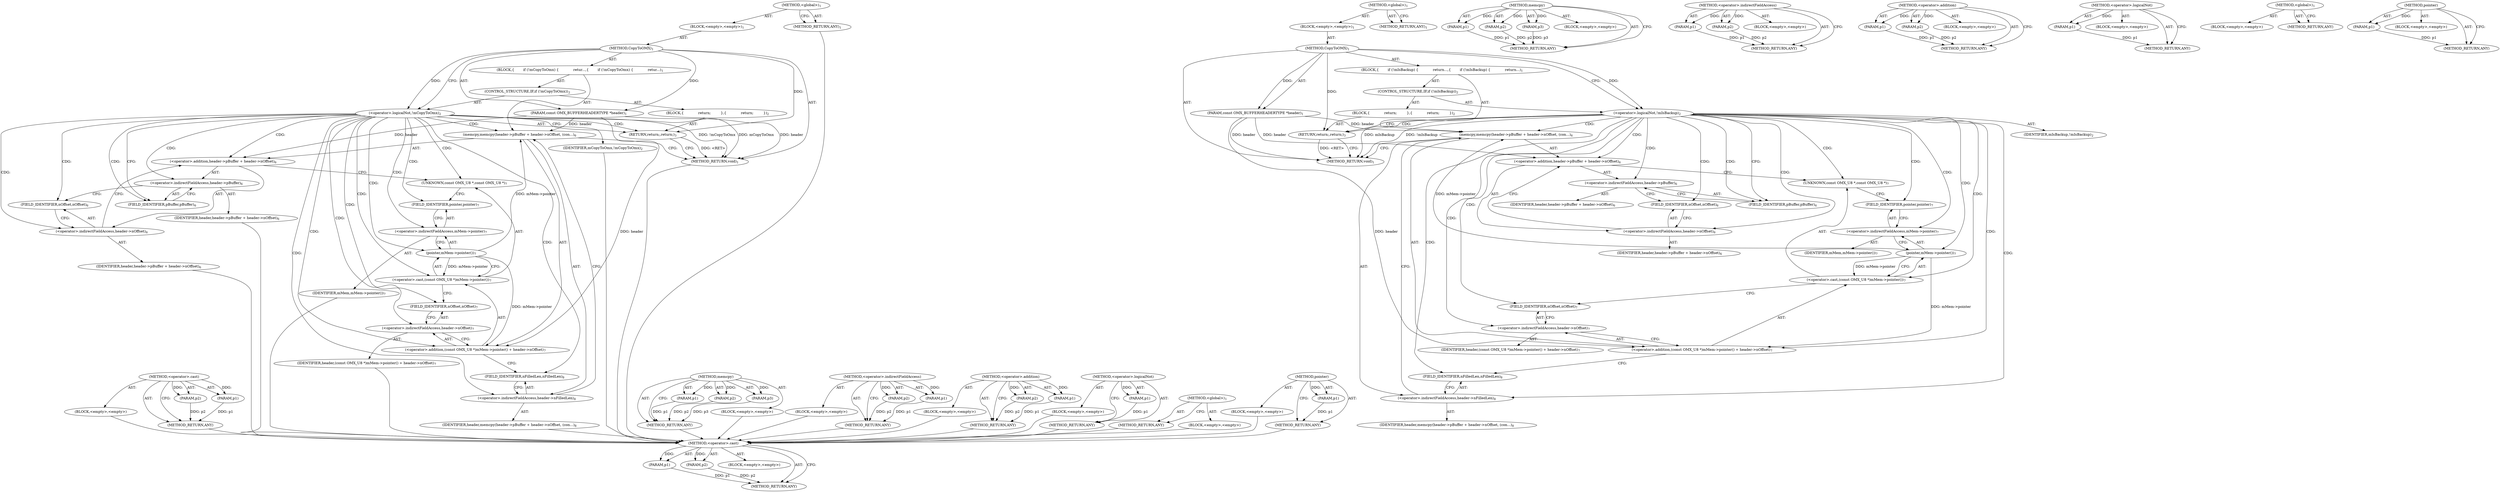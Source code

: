 digraph "pointer" {
vulnerable_74 [label=<(METHOD,&lt;operator&gt;.cast)>];
vulnerable_75 [label=<(PARAM,p1)>];
vulnerable_76 [label=<(PARAM,p2)>];
vulnerable_77 [label=<(BLOCK,&lt;empty&gt;,&lt;empty&gt;)>];
vulnerable_78 [label=<(METHOD_RETURN,ANY)>];
vulnerable_6 [label=<(METHOD,&lt;global&gt;)<SUB>1</SUB>>];
vulnerable_7 [label=<(BLOCK,&lt;empty&gt;,&lt;empty&gt;)<SUB>1</SUB>>];
vulnerable_8 [label=<(METHOD,CopyToOMX)<SUB>1</SUB>>];
vulnerable_9 [label=<(PARAM,const OMX_BUFFERHEADERTYPE *header)<SUB>1</SUB>>];
vulnerable_10 [label=<(BLOCK,{
        if (!mIsBackup) {
             return...,{
        if (!mIsBackup) {
             return...)<SUB>1</SUB>>];
vulnerable_11 [label=<(CONTROL_STRUCTURE,IF,if (!mIsBackup))<SUB>2</SUB>>];
vulnerable_12 [label=<(&lt;operator&gt;.logicalNot,!mIsBackup)<SUB>2</SUB>>];
vulnerable_13 [label=<(IDENTIFIER,mIsBackup,!mIsBackup)<SUB>2</SUB>>];
vulnerable_14 [label=<(BLOCK,{
             return;
         },{
             return;
         })<SUB>2</SUB>>];
vulnerable_15 [label=<(RETURN,return;,return;)<SUB>3</SUB>>];
vulnerable_16 [label=<(memcpy,memcpy(header-&gt;pBuffer + header-&gt;nOffset,
 (con...)<SUB>6</SUB>>];
vulnerable_17 [label=<(&lt;operator&gt;.addition,header-&gt;pBuffer + header-&gt;nOffset)<SUB>6</SUB>>];
vulnerable_18 [label=<(&lt;operator&gt;.indirectFieldAccess,header-&gt;pBuffer)<SUB>6</SUB>>];
vulnerable_19 [label=<(IDENTIFIER,header,header-&gt;pBuffer + header-&gt;nOffset)<SUB>6</SUB>>];
vulnerable_20 [label=<(FIELD_IDENTIFIER,pBuffer,pBuffer)<SUB>6</SUB>>];
vulnerable_21 [label=<(&lt;operator&gt;.indirectFieldAccess,header-&gt;nOffset)<SUB>6</SUB>>];
vulnerable_22 [label=<(IDENTIFIER,header,header-&gt;pBuffer + header-&gt;nOffset)<SUB>6</SUB>>];
vulnerable_23 [label=<(FIELD_IDENTIFIER,nOffset,nOffset)<SUB>6</SUB>>];
vulnerable_24 [label=<(&lt;operator&gt;.addition,(const OMX_U8 *)mMem-&gt;pointer() + header-&gt;nOffset)<SUB>7</SUB>>];
vulnerable_25 [label=<(&lt;operator&gt;.cast,(const OMX_U8 *)mMem-&gt;pointer())<SUB>7</SUB>>];
vulnerable_26 [label=<(UNKNOWN,const OMX_U8 *,const OMX_U8 *)<SUB>7</SUB>>];
vulnerable_27 [label=<(pointer,mMem-&gt;pointer())<SUB>7</SUB>>];
vulnerable_28 [label=<(&lt;operator&gt;.indirectFieldAccess,mMem-&gt;pointer)<SUB>7</SUB>>];
vulnerable_29 [label=<(IDENTIFIER,mMem,mMem-&gt;pointer())<SUB>7</SUB>>];
vulnerable_30 [label=<(FIELD_IDENTIFIER,pointer,pointer)<SUB>7</SUB>>];
vulnerable_31 [label=<(&lt;operator&gt;.indirectFieldAccess,header-&gt;nOffset)<SUB>7</SUB>>];
vulnerable_32 [label=<(IDENTIFIER,header,(const OMX_U8 *)mMem-&gt;pointer() + header-&gt;nOffset)<SUB>7</SUB>>];
vulnerable_33 [label=<(FIELD_IDENTIFIER,nOffset,nOffset)<SUB>7</SUB>>];
vulnerable_34 [label=<(&lt;operator&gt;.indirectFieldAccess,header-&gt;nFilledLen)<SUB>8</SUB>>];
vulnerable_35 [label=<(IDENTIFIER,header,memcpy(header-&gt;pBuffer + header-&gt;nOffset,
 (con...)<SUB>8</SUB>>];
vulnerable_36 [label=<(FIELD_IDENTIFIER,nFilledLen,nFilledLen)<SUB>8</SUB>>];
vulnerable_37 [label=<(METHOD_RETURN,void)<SUB>1</SUB>>];
vulnerable_39 [label=<(METHOD_RETURN,ANY)<SUB>1</SUB>>];
vulnerable_58 [label=<(METHOD,memcpy)>];
vulnerable_59 [label=<(PARAM,p1)>];
vulnerable_60 [label=<(PARAM,p2)>];
vulnerable_61 [label=<(PARAM,p3)>];
vulnerable_62 [label=<(BLOCK,&lt;empty&gt;,&lt;empty&gt;)>];
vulnerable_63 [label=<(METHOD_RETURN,ANY)>];
vulnerable_69 [label=<(METHOD,&lt;operator&gt;.indirectFieldAccess)>];
vulnerable_70 [label=<(PARAM,p1)>];
vulnerable_71 [label=<(PARAM,p2)>];
vulnerable_72 [label=<(BLOCK,&lt;empty&gt;,&lt;empty&gt;)>];
vulnerable_73 [label=<(METHOD_RETURN,ANY)>];
vulnerable_64 [label=<(METHOD,&lt;operator&gt;.addition)>];
vulnerable_65 [label=<(PARAM,p1)>];
vulnerable_66 [label=<(PARAM,p2)>];
vulnerable_67 [label=<(BLOCK,&lt;empty&gt;,&lt;empty&gt;)>];
vulnerable_68 [label=<(METHOD_RETURN,ANY)>];
vulnerable_54 [label=<(METHOD,&lt;operator&gt;.logicalNot)>];
vulnerable_55 [label=<(PARAM,p1)>];
vulnerable_56 [label=<(BLOCK,&lt;empty&gt;,&lt;empty&gt;)>];
vulnerable_57 [label=<(METHOD_RETURN,ANY)>];
vulnerable_48 [label=<(METHOD,&lt;global&gt;)<SUB>1</SUB>>];
vulnerable_49 [label=<(BLOCK,&lt;empty&gt;,&lt;empty&gt;)>];
vulnerable_50 [label=<(METHOD_RETURN,ANY)>];
vulnerable_79 [label=<(METHOD,pointer)>];
vulnerable_80 [label=<(PARAM,p1)>];
vulnerable_81 [label=<(BLOCK,&lt;empty&gt;,&lt;empty&gt;)>];
vulnerable_82 [label=<(METHOD_RETURN,ANY)>];
fixed_74 [label=<(METHOD,&lt;operator&gt;.cast)>];
fixed_75 [label=<(PARAM,p1)>];
fixed_76 [label=<(PARAM,p2)>];
fixed_77 [label=<(BLOCK,&lt;empty&gt;,&lt;empty&gt;)>];
fixed_78 [label=<(METHOD_RETURN,ANY)>];
fixed_6 [label=<(METHOD,&lt;global&gt;)<SUB>1</SUB>>];
fixed_7 [label=<(BLOCK,&lt;empty&gt;,&lt;empty&gt;)<SUB>1</SUB>>];
fixed_8 [label=<(METHOD,CopyToOMX)<SUB>1</SUB>>];
fixed_9 [label=<(PARAM,const OMX_BUFFERHEADERTYPE *header)<SUB>1</SUB>>];
fixed_10 [label=<(BLOCK,{
        if (!mCopyToOmx) {
             retur...,{
        if (!mCopyToOmx) {
             retur...)<SUB>1</SUB>>];
fixed_11 [label=<(CONTROL_STRUCTURE,IF,if (!mCopyToOmx))<SUB>2</SUB>>];
fixed_12 [label=<(&lt;operator&gt;.logicalNot,!mCopyToOmx)<SUB>2</SUB>>];
fixed_13 [label=<(IDENTIFIER,mCopyToOmx,!mCopyToOmx)<SUB>2</SUB>>];
fixed_14 [label=<(BLOCK,{
             return;
         },{
             return;
         })<SUB>2</SUB>>];
fixed_15 [label=<(RETURN,return;,return;)<SUB>3</SUB>>];
fixed_16 [label=<(memcpy,memcpy(header-&gt;pBuffer + header-&gt;nOffset,
 (con...)<SUB>6</SUB>>];
fixed_17 [label=<(&lt;operator&gt;.addition,header-&gt;pBuffer + header-&gt;nOffset)<SUB>6</SUB>>];
fixed_18 [label=<(&lt;operator&gt;.indirectFieldAccess,header-&gt;pBuffer)<SUB>6</SUB>>];
fixed_19 [label=<(IDENTIFIER,header,header-&gt;pBuffer + header-&gt;nOffset)<SUB>6</SUB>>];
fixed_20 [label=<(FIELD_IDENTIFIER,pBuffer,pBuffer)<SUB>6</SUB>>];
fixed_21 [label=<(&lt;operator&gt;.indirectFieldAccess,header-&gt;nOffset)<SUB>6</SUB>>];
fixed_22 [label=<(IDENTIFIER,header,header-&gt;pBuffer + header-&gt;nOffset)<SUB>6</SUB>>];
fixed_23 [label=<(FIELD_IDENTIFIER,nOffset,nOffset)<SUB>6</SUB>>];
fixed_24 [label=<(&lt;operator&gt;.addition,(const OMX_U8 *)mMem-&gt;pointer() + header-&gt;nOffset)<SUB>7</SUB>>];
fixed_25 [label=<(&lt;operator&gt;.cast,(const OMX_U8 *)mMem-&gt;pointer())<SUB>7</SUB>>];
fixed_26 [label=<(UNKNOWN,const OMX_U8 *,const OMX_U8 *)<SUB>7</SUB>>];
fixed_27 [label=<(pointer,mMem-&gt;pointer())<SUB>7</SUB>>];
fixed_28 [label=<(&lt;operator&gt;.indirectFieldAccess,mMem-&gt;pointer)<SUB>7</SUB>>];
fixed_29 [label=<(IDENTIFIER,mMem,mMem-&gt;pointer())<SUB>7</SUB>>];
fixed_30 [label=<(FIELD_IDENTIFIER,pointer,pointer)<SUB>7</SUB>>];
fixed_31 [label=<(&lt;operator&gt;.indirectFieldAccess,header-&gt;nOffset)<SUB>7</SUB>>];
fixed_32 [label=<(IDENTIFIER,header,(const OMX_U8 *)mMem-&gt;pointer() + header-&gt;nOffset)<SUB>7</SUB>>];
fixed_33 [label=<(FIELD_IDENTIFIER,nOffset,nOffset)<SUB>7</SUB>>];
fixed_34 [label=<(&lt;operator&gt;.indirectFieldAccess,header-&gt;nFilledLen)<SUB>8</SUB>>];
fixed_35 [label=<(IDENTIFIER,header,memcpy(header-&gt;pBuffer + header-&gt;nOffset,
 (con...)<SUB>8</SUB>>];
fixed_36 [label=<(FIELD_IDENTIFIER,nFilledLen,nFilledLen)<SUB>8</SUB>>];
fixed_37 [label=<(METHOD_RETURN,void)<SUB>1</SUB>>];
fixed_39 [label=<(METHOD_RETURN,ANY)<SUB>1</SUB>>];
fixed_58 [label=<(METHOD,memcpy)>];
fixed_59 [label=<(PARAM,p1)>];
fixed_60 [label=<(PARAM,p2)>];
fixed_61 [label=<(PARAM,p3)>];
fixed_62 [label=<(BLOCK,&lt;empty&gt;,&lt;empty&gt;)>];
fixed_63 [label=<(METHOD_RETURN,ANY)>];
fixed_69 [label=<(METHOD,&lt;operator&gt;.indirectFieldAccess)>];
fixed_70 [label=<(PARAM,p1)>];
fixed_71 [label=<(PARAM,p2)>];
fixed_72 [label=<(BLOCK,&lt;empty&gt;,&lt;empty&gt;)>];
fixed_73 [label=<(METHOD_RETURN,ANY)>];
fixed_64 [label=<(METHOD,&lt;operator&gt;.addition)>];
fixed_65 [label=<(PARAM,p1)>];
fixed_66 [label=<(PARAM,p2)>];
fixed_67 [label=<(BLOCK,&lt;empty&gt;,&lt;empty&gt;)>];
fixed_68 [label=<(METHOD_RETURN,ANY)>];
fixed_54 [label=<(METHOD,&lt;operator&gt;.logicalNot)>];
fixed_55 [label=<(PARAM,p1)>];
fixed_56 [label=<(BLOCK,&lt;empty&gt;,&lt;empty&gt;)>];
fixed_57 [label=<(METHOD_RETURN,ANY)>];
fixed_48 [label=<(METHOD,&lt;global&gt;)<SUB>1</SUB>>];
fixed_49 [label=<(BLOCK,&lt;empty&gt;,&lt;empty&gt;)>];
fixed_50 [label=<(METHOD_RETURN,ANY)>];
fixed_79 [label=<(METHOD,pointer)>];
fixed_80 [label=<(PARAM,p1)>];
fixed_81 [label=<(BLOCK,&lt;empty&gt;,&lt;empty&gt;)>];
fixed_82 [label=<(METHOD_RETURN,ANY)>];
vulnerable_74 -> vulnerable_75  [key=0, label="AST: "];
vulnerable_74 -> vulnerable_75  [key=1, label="DDG: "];
vulnerable_74 -> vulnerable_77  [key=0, label="AST: "];
vulnerable_74 -> vulnerable_76  [key=0, label="AST: "];
vulnerable_74 -> vulnerable_76  [key=1, label="DDG: "];
vulnerable_74 -> vulnerable_78  [key=0, label="AST: "];
vulnerable_74 -> vulnerable_78  [key=1, label="CFG: "];
vulnerable_75 -> vulnerable_78  [key=0, label="DDG: p1"];
vulnerable_76 -> vulnerable_78  [key=0, label="DDG: p2"];
vulnerable_6 -> vulnerable_7  [key=0, label="AST: "];
vulnerable_6 -> vulnerable_39  [key=0, label="AST: "];
vulnerable_6 -> vulnerable_39  [key=1, label="CFG: "];
vulnerable_7 -> vulnerable_8  [key=0, label="AST: "];
vulnerable_8 -> vulnerable_9  [key=0, label="AST: "];
vulnerable_8 -> vulnerable_9  [key=1, label="DDG: "];
vulnerable_8 -> vulnerable_10  [key=0, label="AST: "];
vulnerable_8 -> vulnerable_37  [key=0, label="AST: "];
vulnerable_8 -> vulnerable_12  [key=0, label="CFG: "];
vulnerable_8 -> vulnerable_12  [key=1, label="DDG: "];
vulnerable_8 -> vulnerable_15  [key=0, label="DDG: "];
vulnerable_9 -> vulnerable_37  [key=0, label="DDG: header"];
vulnerable_9 -> vulnerable_16  [key=0, label="DDG: header"];
vulnerable_9 -> vulnerable_17  [key=0, label="DDG: header"];
vulnerable_9 -> vulnerable_24  [key=0, label="DDG: header"];
vulnerable_10 -> vulnerable_11  [key=0, label="AST: "];
vulnerable_10 -> vulnerable_16  [key=0, label="AST: "];
vulnerable_11 -> vulnerable_12  [key=0, label="AST: "];
vulnerable_11 -> vulnerable_14  [key=0, label="AST: "];
vulnerable_12 -> vulnerable_13  [key=0, label="AST: "];
vulnerable_12 -> vulnerable_15  [key=0, label="CFG: "];
vulnerable_12 -> vulnerable_15  [key=1, label="CDG: "];
vulnerable_12 -> vulnerable_20  [key=0, label="CFG: "];
vulnerable_12 -> vulnerable_20  [key=1, label="CDG: "];
vulnerable_12 -> vulnerable_37  [key=0, label="DDG: !mIsBackup"];
vulnerable_12 -> vulnerable_37  [key=1, label="DDG: mIsBackup"];
vulnerable_12 -> vulnerable_24  [key=0, label="CDG: "];
vulnerable_12 -> vulnerable_16  [key=0, label="CDG: "];
vulnerable_12 -> vulnerable_17  [key=0, label="CDG: "];
vulnerable_12 -> vulnerable_30  [key=0, label="CDG: "];
vulnerable_12 -> vulnerable_34  [key=0, label="CDG: "];
vulnerable_12 -> vulnerable_21  [key=0, label="CDG: "];
vulnerable_12 -> vulnerable_18  [key=0, label="CDG: "];
vulnerable_12 -> vulnerable_33  [key=0, label="CDG: "];
vulnerable_12 -> vulnerable_26  [key=0, label="CDG: "];
vulnerable_12 -> vulnerable_23  [key=0, label="CDG: "];
vulnerable_12 -> vulnerable_28  [key=0, label="CDG: "];
vulnerable_12 -> vulnerable_36  [key=0, label="CDG: "];
vulnerable_12 -> vulnerable_25  [key=0, label="CDG: "];
vulnerable_12 -> vulnerable_27  [key=0, label="CDG: "];
vulnerable_12 -> vulnerable_31  [key=0, label="CDG: "];
vulnerable_14 -> vulnerable_15  [key=0, label="AST: "];
vulnerable_15 -> vulnerable_37  [key=0, label="CFG: "];
vulnerable_15 -> vulnerable_37  [key=1, label="DDG: &lt;RET&gt;"];
vulnerable_16 -> vulnerable_17  [key=0, label="AST: "];
vulnerable_16 -> vulnerable_24  [key=0, label="AST: "];
vulnerable_16 -> vulnerable_34  [key=0, label="AST: "];
vulnerable_16 -> vulnerable_37  [key=0, label="CFG: "];
vulnerable_17 -> vulnerable_18  [key=0, label="AST: "];
vulnerable_17 -> vulnerable_21  [key=0, label="AST: "];
vulnerable_17 -> vulnerable_26  [key=0, label="CFG: "];
vulnerable_18 -> vulnerable_19  [key=0, label="AST: "];
vulnerable_18 -> vulnerable_20  [key=0, label="AST: "];
vulnerable_18 -> vulnerable_23  [key=0, label="CFG: "];
vulnerable_20 -> vulnerable_18  [key=0, label="CFG: "];
vulnerable_21 -> vulnerable_22  [key=0, label="AST: "];
vulnerable_21 -> vulnerable_23  [key=0, label="AST: "];
vulnerable_21 -> vulnerable_17  [key=0, label="CFG: "];
vulnerable_23 -> vulnerable_21  [key=0, label="CFG: "];
vulnerable_24 -> vulnerable_25  [key=0, label="AST: "];
vulnerable_24 -> vulnerable_31  [key=0, label="AST: "];
vulnerable_24 -> vulnerable_36  [key=0, label="CFG: "];
vulnerable_25 -> vulnerable_26  [key=0, label="AST: "];
vulnerable_25 -> vulnerable_27  [key=0, label="AST: "];
vulnerable_25 -> vulnerable_33  [key=0, label="CFG: "];
vulnerable_26 -> vulnerable_30  [key=0, label="CFG: "];
vulnerable_27 -> vulnerable_28  [key=0, label="AST: "];
vulnerable_27 -> vulnerable_25  [key=0, label="CFG: "];
vulnerable_27 -> vulnerable_25  [key=1, label="DDG: mMem-&gt;pointer"];
vulnerable_27 -> vulnerable_16  [key=0, label="DDG: mMem-&gt;pointer"];
vulnerable_27 -> vulnerable_24  [key=0, label="DDG: mMem-&gt;pointer"];
vulnerable_28 -> vulnerable_29  [key=0, label="AST: "];
vulnerable_28 -> vulnerable_30  [key=0, label="AST: "];
vulnerable_28 -> vulnerable_27  [key=0, label="CFG: "];
vulnerable_30 -> vulnerable_28  [key=0, label="CFG: "];
vulnerable_31 -> vulnerable_32  [key=0, label="AST: "];
vulnerable_31 -> vulnerable_33  [key=0, label="AST: "];
vulnerable_31 -> vulnerable_24  [key=0, label="CFG: "];
vulnerable_33 -> vulnerable_31  [key=0, label="CFG: "];
vulnerable_34 -> vulnerable_35  [key=0, label="AST: "];
vulnerable_34 -> vulnerable_36  [key=0, label="AST: "];
vulnerable_34 -> vulnerable_16  [key=0, label="CFG: "];
vulnerable_36 -> vulnerable_34  [key=0, label="CFG: "];
vulnerable_58 -> vulnerable_59  [key=0, label="AST: "];
vulnerable_58 -> vulnerable_59  [key=1, label="DDG: "];
vulnerable_58 -> vulnerable_62  [key=0, label="AST: "];
vulnerable_58 -> vulnerable_60  [key=0, label="AST: "];
vulnerable_58 -> vulnerable_60  [key=1, label="DDG: "];
vulnerable_58 -> vulnerable_63  [key=0, label="AST: "];
vulnerable_58 -> vulnerable_63  [key=1, label="CFG: "];
vulnerable_58 -> vulnerable_61  [key=0, label="AST: "];
vulnerable_58 -> vulnerable_61  [key=1, label="DDG: "];
vulnerable_59 -> vulnerable_63  [key=0, label="DDG: p1"];
vulnerable_60 -> vulnerable_63  [key=0, label="DDG: p2"];
vulnerable_61 -> vulnerable_63  [key=0, label="DDG: p3"];
vulnerable_69 -> vulnerable_70  [key=0, label="AST: "];
vulnerable_69 -> vulnerable_70  [key=1, label="DDG: "];
vulnerable_69 -> vulnerable_72  [key=0, label="AST: "];
vulnerable_69 -> vulnerable_71  [key=0, label="AST: "];
vulnerable_69 -> vulnerable_71  [key=1, label="DDG: "];
vulnerable_69 -> vulnerable_73  [key=0, label="AST: "];
vulnerable_69 -> vulnerable_73  [key=1, label="CFG: "];
vulnerable_70 -> vulnerable_73  [key=0, label="DDG: p1"];
vulnerable_71 -> vulnerable_73  [key=0, label="DDG: p2"];
vulnerable_64 -> vulnerable_65  [key=0, label="AST: "];
vulnerable_64 -> vulnerable_65  [key=1, label="DDG: "];
vulnerable_64 -> vulnerable_67  [key=0, label="AST: "];
vulnerable_64 -> vulnerable_66  [key=0, label="AST: "];
vulnerable_64 -> vulnerable_66  [key=1, label="DDG: "];
vulnerable_64 -> vulnerable_68  [key=0, label="AST: "];
vulnerable_64 -> vulnerable_68  [key=1, label="CFG: "];
vulnerable_65 -> vulnerable_68  [key=0, label="DDG: p1"];
vulnerable_66 -> vulnerable_68  [key=0, label="DDG: p2"];
vulnerable_54 -> vulnerable_55  [key=0, label="AST: "];
vulnerable_54 -> vulnerable_55  [key=1, label="DDG: "];
vulnerable_54 -> vulnerable_56  [key=0, label="AST: "];
vulnerable_54 -> vulnerable_57  [key=0, label="AST: "];
vulnerable_54 -> vulnerable_57  [key=1, label="CFG: "];
vulnerable_55 -> vulnerable_57  [key=0, label="DDG: p1"];
vulnerable_48 -> vulnerable_49  [key=0, label="AST: "];
vulnerable_48 -> vulnerable_50  [key=0, label="AST: "];
vulnerable_48 -> vulnerable_50  [key=1, label="CFG: "];
vulnerable_79 -> vulnerable_80  [key=0, label="AST: "];
vulnerable_79 -> vulnerable_80  [key=1, label="DDG: "];
vulnerable_79 -> vulnerable_81  [key=0, label="AST: "];
vulnerable_79 -> vulnerable_82  [key=0, label="AST: "];
vulnerable_79 -> vulnerable_82  [key=1, label="CFG: "];
vulnerable_80 -> vulnerable_82  [key=0, label="DDG: p1"];
fixed_74 -> fixed_75  [key=0, label="AST: "];
fixed_74 -> fixed_75  [key=1, label="DDG: "];
fixed_74 -> fixed_77  [key=0, label="AST: "];
fixed_74 -> fixed_76  [key=0, label="AST: "];
fixed_74 -> fixed_76  [key=1, label="DDG: "];
fixed_74 -> fixed_78  [key=0, label="AST: "];
fixed_74 -> fixed_78  [key=1, label="CFG: "];
fixed_75 -> fixed_78  [key=0, label="DDG: p1"];
fixed_76 -> fixed_78  [key=0, label="DDG: p2"];
fixed_77 -> vulnerable_74  [key=0];
fixed_78 -> vulnerable_74  [key=0];
fixed_6 -> fixed_7  [key=0, label="AST: "];
fixed_6 -> fixed_39  [key=0, label="AST: "];
fixed_6 -> fixed_39  [key=1, label="CFG: "];
fixed_7 -> fixed_8  [key=0, label="AST: "];
fixed_8 -> fixed_9  [key=0, label="AST: "];
fixed_8 -> fixed_9  [key=1, label="DDG: "];
fixed_8 -> fixed_10  [key=0, label="AST: "];
fixed_8 -> fixed_37  [key=0, label="AST: "];
fixed_8 -> fixed_12  [key=0, label="CFG: "];
fixed_8 -> fixed_12  [key=1, label="DDG: "];
fixed_8 -> fixed_15  [key=0, label="DDG: "];
fixed_9 -> fixed_37  [key=0, label="DDG: header"];
fixed_9 -> fixed_16  [key=0, label="DDG: header"];
fixed_9 -> fixed_17  [key=0, label="DDG: header"];
fixed_9 -> fixed_24  [key=0, label="DDG: header"];
fixed_10 -> fixed_11  [key=0, label="AST: "];
fixed_10 -> fixed_16  [key=0, label="AST: "];
fixed_11 -> fixed_12  [key=0, label="AST: "];
fixed_11 -> fixed_14  [key=0, label="AST: "];
fixed_12 -> fixed_13  [key=0, label="AST: "];
fixed_12 -> fixed_15  [key=0, label="CFG: "];
fixed_12 -> fixed_15  [key=1, label="CDG: "];
fixed_12 -> fixed_20  [key=0, label="CFG: "];
fixed_12 -> fixed_20  [key=1, label="CDG: "];
fixed_12 -> fixed_37  [key=0, label="DDG: !mCopyToOmx"];
fixed_12 -> fixed_37  [key=1, label="DDG: mCopyToOmx"];
fixed_12 -> fixed_24  [key=0, label="CDG: "];
fixed_12 -> fixed_16  [key=0, label="CDG: "];
fixed_12 -> fixed_17  [key=0, label="CDG: "];
fixed_12 -> fixed_30  [key=0, label="CDG: "];
fixed_12 -> fixed_34  [key=0, label="CDG: "];
fixed_12 -> fixed_21  [key=0, label="CDG: "];
fixed_12 -> fixed_18  [key=0, label="CDG: "];
fixed_12 -> fixed_33  [key=0, label="CDG: "];
fixed_12 -> fixed_26  [key=0, label="CDG: "];
fixed_12 -> fixed_23  [key=0, label="CDG: "];
fixed_12 -> fixed_28  [key=0, label="CDG: "];
fixed_12 -> fixed_36  [key=0, label="CDG: "];
fixed_12 -> fixed_25  [key=0, label="CDG: "];
fixed_12 -> fixed_27  [key=0, label="CDG: "];
fixed_12 -> fixed_31  [key=0, label="CDG: "];
fixed_13 -> vulnerable_74  [key=0];
fixed_14 -> fixed_15  [key=0, label="AST: "];
fixed_15 -> fixed_37  [key=0, label="CFG: "];
fixed_15 -> fixed_37  [key=1, label="DDG: &lt;RET&gt;"];
fixed_16 -> fixed_17  [key=0, label="AST: "];
fixed_16 -> fixed_24  [key=0, label="AST: "];
fixed_16 -> fixed_34  [key=0, label="AST: "];
fixed_16 -> fixed_37  [key=0, label="CFG: "];
fixed_17 -> fixed_18  [key=0, label="AST: "];
fixed_17 -> fixed_21  [key=0, label="AST: "];
fixed_17 -> fixed_26  [key=0, label="CFG: "];
fixed_18 -> fixed_19  [key=0, label="AST: "];
fixed_18 -> fixed_20  [key=0, label="AST: "];
fixed_18 -> fixed_23  [key=0, label="CFG: "];
fixed_19 -> vulnerable_74  [key=0];
fixed_20 -> fixed_18  [key=0, label="CFG: "];
fixed_21 -> fixed_22  [key=0, label="AST: "];
fixed_21 -> fixed_23  [key=0, label="AST: "];
fixed_21 -> fixed_17  [key=0, label="CFG: "];
fixed_22 -> vulnerable_74  [key=0];
fixed_23 -> fixed_21  [key=0, label="CFG: "];
fixed_24 -> fixed_25  [key=0, label="AST: "];
fixed_24 -> fixed_31  [key=0, label="AST: "];
fixed_24 -> fixed_36  [key=0, label="CFG: "];
fixed_25 -> fixed_26  [key=0, label="AST: "];
fixed_25 -> fixed_27  [key=0, label="AST: "];
fixed_25 -> fixed_33  [key=0, label="CFG: "];
fixed_26 -> fixed_30  [key=0, label="CFG: "];
fixed_27 -> fixed_28  [key=0, label="AST: "];
fixed_27 -> fixed_25  [key=0, label="CFG: "];
fixed_27 -> fixed_25  [key=1, label="DDG: mMem-&gt;pointer"];
fixed_27 -> fixed_16  [key=0, label="DDG: mMem-&gt;pointer"];
fixed_27 -> fixed_24  [key=0, label="DDG: mMem-&gt;pointer"];
fixed_28 -> fixed_29  [key=0, label="AST: "];
fixed_28 -> fixed_30  [key=0, label="AST: "];
fixed_28 -> fixed_27  [key=0, label="CFG: "];
fixed_29 -> vulnerable_74  [key=0];
fixed_30 -> fixed_28  [key=0, label="CFG: "];
fixed_31 -> fixed_32  [key=0, label="AST: "];
fixed_31 -> fixed_33  [key=0, label="AST: "];
fixed_31 -> fixed_24  [key=0, label="CFG: "];
fixed_32 -> vulnerable_74  [key=0];
fixed_33 -> fixed_31  [key=0, label="CFG: "];
fixed_34 -> fixed_35  [key=0, label="AST: "];
fixed_34 -> fixed_36  [key=0, label="AST: "];
fixed_34 -> fixed_16  [key=0, label="CFG: "];
fixed_35 -> vulnerable_74  [key=0];
fixed_36 -> fixed_34  [key=0, label="CFG: "];
fixed_37 -> vulnerable_74  [key=0];
fixed_39 -> vulnerable_74  [key=0];
fixed_58 -> fixed_59  [key=0, label="AST: "];
fixed_58 -> fixed_59  [key=1, label="DDG: "];
fixed_58 -> fixed_62  [key=0, label="AST: "];
fixed_58 -> fixed_60  [key=0, label="AST: "];
fixed_58 -> fixed_60  [key=1, label="DDG: "];
fixed_58 -> fixed_63  [key=0, label="AST: "];
fixed_58 -> fixed_63  [key=1, label="CFG: "];
fixed_58 -> fixed_61  [key=0, label="AST: "];
fixed_58 -> fixed_61  [key=1, label="DDG: "];
fixed_59 -> fixed_63  [key=0, label="DDG: p1"];
fixed_60 -> fixed_63  [key=0, label="DDG: p2"];
fixed_61 -> fixed_63  [key=0, label="DDG: p3"];
fixed_62 -> vulnerable_74  [key=0];
fixed_63 -> vulnerable_74  [key=0];
fixed_69 -> fixed_70  [key=0, label="AST: "];
fixed_69 -> fixed_70  [key=1, label="DDG: "];
fixed_69 -> fixed_72  [key=0, label="AST: "];
fixed_69 -> fixed_71  [key=0, label="AST: "];
fixed_69 -> fixed_71  [key=1, label="DDG: "];
fixed_69 -> fixed_73  [key=0, label="AST: "];
fixed_69 -> fixed_73  [key=1, label="CFG: "];
fixed_70 -> fixed_73  [key=0, label="DDG: p1"];
fixed_71 -> fixed_73  [key=0, label="DDG: p2"];
fixed_72 -> vulnerable_74  [key=0];
fixed_73 -> vulnerable_74  [key=0];
fixed_64 -> fixed_65  [key=0, label="AST: "];
fixed_64 -> fixed_65  [key=1, label="DDG: "];
fixed_64 -> fixed_67  [key=0, label="AST: "];
fixed_64 -> fixed_66  [key=0, label="AST: "];
fixed_64 -> fixed_66  [key=1, label="DDG: "];
fixed_64 -> fixed_68  [key=0, label="AST: "];
fixed_64 -> fixed_68  [key=1, label="CFG: "];
fixed_65 -> fixed_68  [key=0, label="DDG: p1"];
fixed_66 -> fixed_68  [key=0, label="DDG: p2"];
fixed_67 -> vulnerable_74  [key=0];
fixed_68 -> vulnerable_74  [key=0];
fixed_54 -> fixed_55  [key=0, label="AST: "];
fixed_54 -> fixed_55  [key=1, label="DDG: "];
fixed_54 -> fixed_56  [key=0, label="AST: "];
fixed_54 -> fixed_57  [key=0, label="AST: "];
fixed_54 -> fixed_57  [key=1, label="CFG: "];
fixed_55 -> fixed_57  [key=0, label="DDG: p1"];
fixed_56 -> vulnerable_74  [key=0];
fixed_57 -> vulnerable_74  [key=0];
fixed_48 -> fixed_49  [key=0, label="AST: "];
fixed_48 -> fixed_50  [key=0, label="AST: "];
fixed_48 -> fixed_50  [key=1, label="CFG: "];
fixed_49 -> vulnerable_74  [key=0];
fixed_50 -> vulnerable_74  [key=0];
fixed_79 -> fixed_80  [key=0, label="AST: "];
fixed_79 -> fixed_80  [key=1, label="DDG: "];
fixed_79 -> fixed_81  [key=0, label="AST: "];
fixed_79 -> fixed_82  [key=0, label="AST: "];
fixed_79 -> fixed_82  [key=1, label="CFG: "];
fixed_80 -> fixed_82  [key=0, label="DDG: p1"];
fixed_81 -> vulnerable_74  [key=0];
fixed_82 -> vulnerable_74  [key=0];
}
